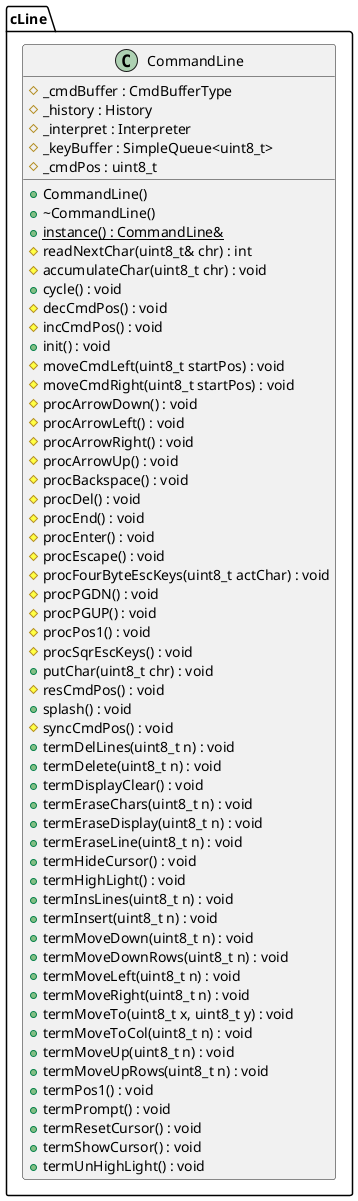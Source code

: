 @startuml





/' Objects '/

namespace cLine {
	class CommandLine {
		+CommandLine()
		+~CommandLine()
		#_cmdBuffer : CmdBufferType
		+{static} instance() : CommandLine&
		#_history : History
		#_interpret : Interpreter
		#_keyBuffer : SimpleQueue<uint8_t>
		#readNextChar(uint8_t& chr) : int
		#_cmdPos : uint8_t
		#accumulateChar(uint8_t chr) : void
		+cycle() : void
		#decCmdPos() : void
		#incCmdPos() : void
		+init() : void
		#moveCmdLeft(uint8_t startPos) : void
		#moveCmdRight(uint8_t startPos) : void
		#procArrowDown() : void
		#procArrowLeft() : void
		#procArrowRight() : void
		#procArrowUp() : void
		#procBackspace() : void
		#procDel() : void
		#procEnd() : void
		#procEnter() : void
		#procEscape() : void
		#procFourByteEscKeys(uint8_t actChar) : void
		#procPGDN() : void
		#procPGUP() : void
		#procPos1() : void
		#procSqrEscKeys() : void
		+putChar(uint8_t chr) : void
		#resCmdPos() : void
		+splash() : void
		#syncCmdPos() : void
		+termDelLines(uint8_t n) : void
		+termDelete(uint8_t n) : void
		+termDisplayClear() : void
		+termEraseChars(uint8_t n) : void
		+termEraseDisplay(uint8_t n) : void
		+termEraseLine(uint8_t n) : void
		+termHideCursor() : void
		+termHighLight() : void
		+termInsLines(uint8_t n) : void
		+termInsert(uint8_t n) : void
		+termMoveDown(uint8_t n) : void
		+termMoveDownRows(uint8_t n) : void
		+termMoveLeft(uint8_t n) : void
		+termMoveRight(uint8_t n) : void
		+termMoveTo(uint8_t x, uint8_t y) : void
		+termMoveToCol(uint8_t n) : void
		+termMoveUp(uint8_t n) : void
		+termMoveUpRows(uint8_t n) : void
		+termPos1() : void
		+termPrompt() : void
		+termResetCursor() : void
		+termShowCursor() : void
		+termUnHighLight() : void
	}
}





/' Inheritance relationships '/




/' Aggregation relationships '/





/' Dependency relationships '/





/' Nested objects '/



@enduml
